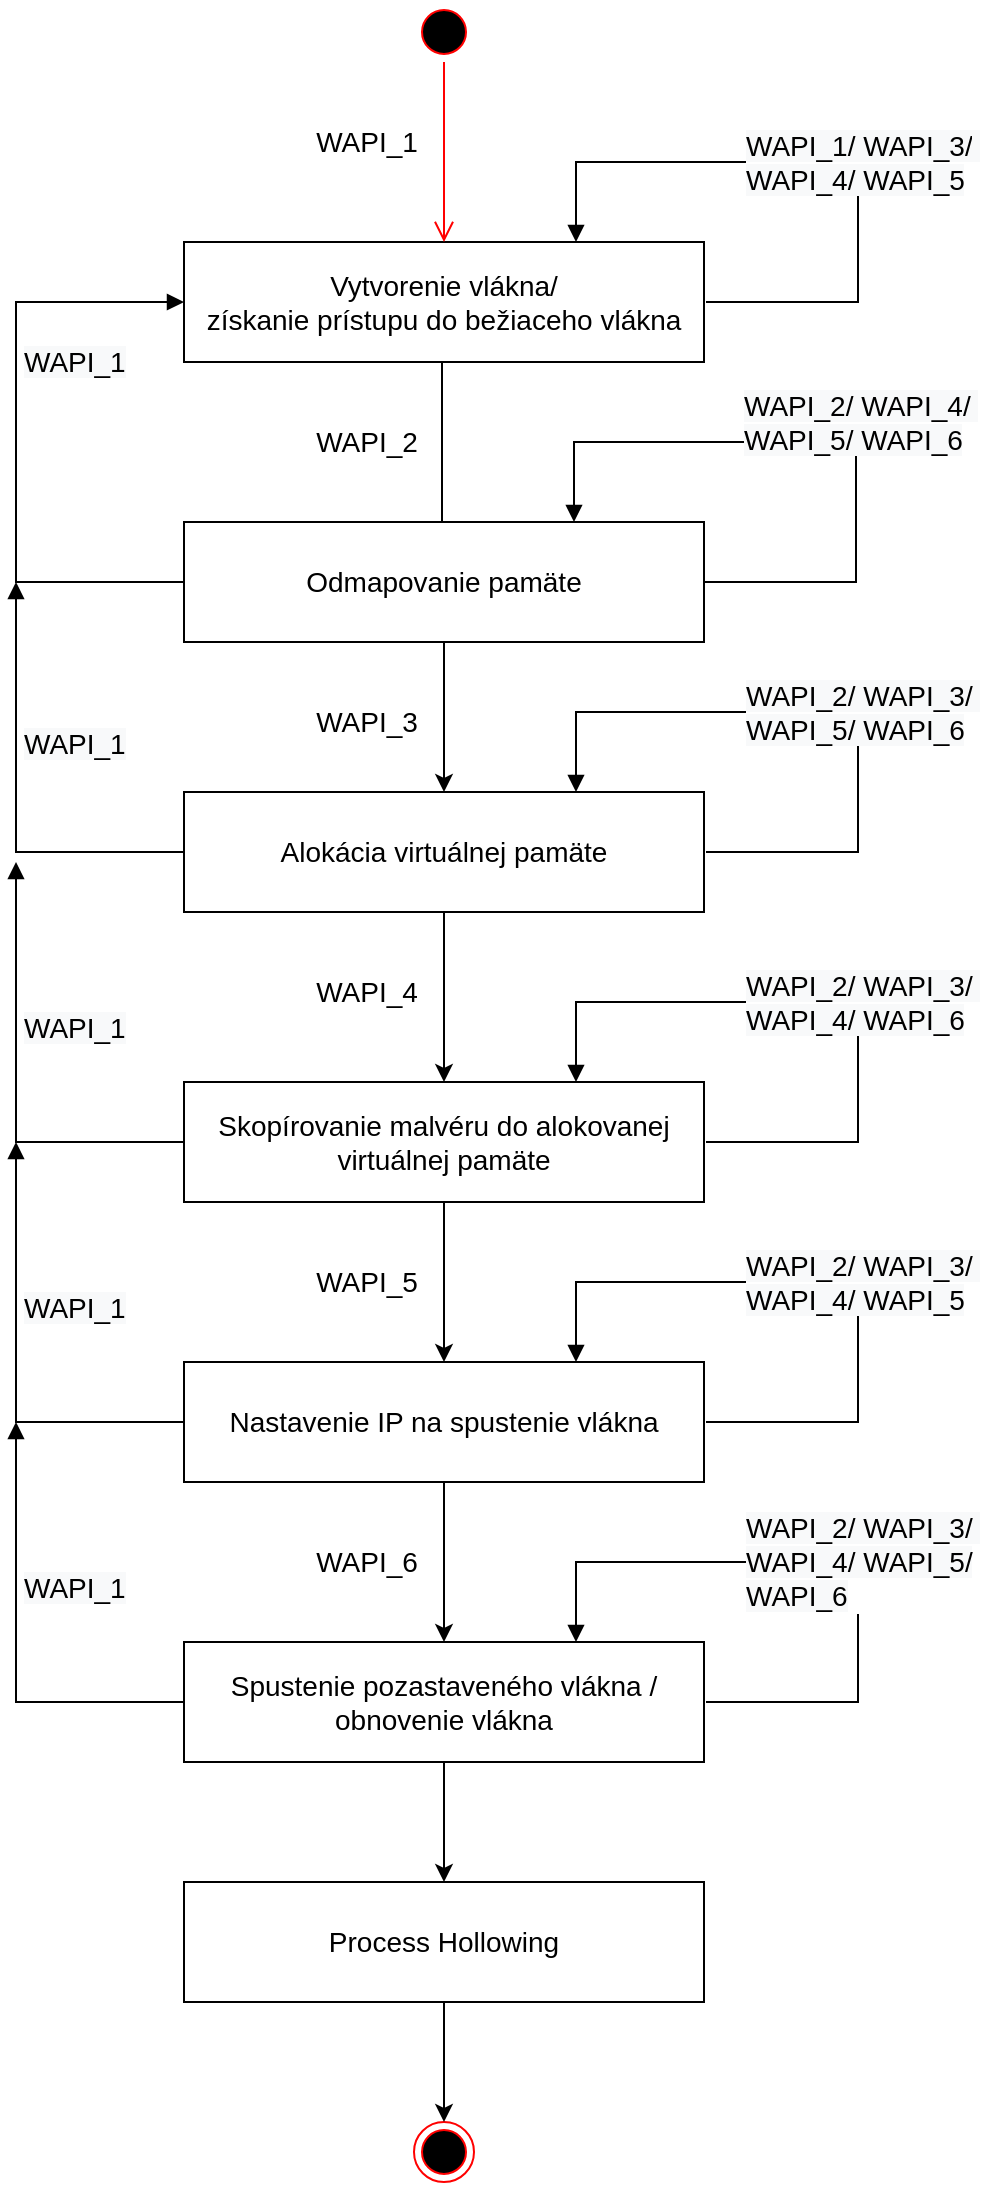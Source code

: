 <mxfile version="13.2.3" type="device"><diagram id="Y6aJrYFt6ZVoB8-CAj4z" name="Page-1"><mxGraphModel dx="1038" dy="548" grid="1" gridSize="10" guides="1" tooltips="1" connect="1" arrows="1" fold="1" page="1" pageScale="1" pageWidth="827" pageHeight="1169" math="0" shadow="0"><root><mxCell id="0"/><mxCell id="1" parent="0"/><mxCell id="kTZIZ7-l3gT3kUIv5YvM-15" style="edgeStyle=orthogonalEdgeStyle;rounded=0;orthogonalLoop=1;jettySize=auto;html=1;entryX=0.5;entryY=0;entryDx=0;entryDy=0;" parent="1" edge="1"><mxGeometry relative="1" as="geometry"><mxPoint x="413" y="220" as="sourcePoint"/><mxPoint x="413" y="340" as="targetPoint"/></mxGeometry></mxCell><mxCell id="kTZIZ7-l3gT3kUIv5YvM-2" value="&lt;font style=&quot;font-size: 14px&quot;&gt;Vytvorenie vlákna/&lt;br&gt;získanie prístupu do bežiaceho vlákna&lt;/font&gt;" style="rounded=0;whiteSpace=wrap;html=1;" parent="1" vertex="1"><mxGeometry x="284" y="160" width="260" height="60" as="geometry"/></mxCell><mxCell id="kTZIZ7-l3gT3kUIv5YvM-13" style="edgeStyle=orthogonalEdgeStyle;rounded=0;orthogonalLoop=1;jettySize=auto;html=1;entryX=0.5;entryY=0;entryDx=0;entryDy=0;" parent="1" source="kTZIZ7-l3gT3kUIv5YvM-3" target="kTZIZ7-l3gT3kUIv5YvM-4" edge="1"><mxGeometry relative="1" as="geometry"/></mxCell><mxCell id="kTZIZ7-l3gT3kUIv5YvM-3" value="&lt;span style=&quot;font-size: 14px&quot;&gt;Odmapovanie pamäte&lt;/span&gt;" style="rounded=0;whiteSpace=wrap;html=1;" parent="1" vertex="1"><mxGeometry x="284" y="300" width="260" height="60" as="geometry"/></mxCell><mxCell id="kTZIZ7-l3gT3kUIv5YvM-12" style="edgeStyle=orthogonalEdgeStyle;rounded=0;orthogonalLoop=1;jettySize=auto;html=1;entryX=0.5;entryY=0;entryDx=0;entryDy=0;" parent="1" source="kTZIZ7-l3gT3kUIv5YvM-4" target="kTZIZ7-l3gT3kUIv5YvM-5" edge="1"><mxGeometry relative="1" as="geometry"/></mxCell><mxCell id="kTZIZ7-l3gT3kUIv5YvM-4" value="&lt;span style=&quot;font-size: 14px&quot;&gt;Alokácia virtuálnej pamäte&lt;/span&gt;" style="rounded=0;whiteSpace=wrap;html=1;" parent="1" vertex="1"><mxGeometry x="284" y="435" width="260" height="60" as="geometry"/></mxCell><mxCell id="kTZIZ7-l3gT3kUIv5YvM-11" style="edgeStyle=orthogonalEdgeStyle;rounded=0;orthogonalLoop=1;jettySize=auto;html=1;entryX=0.5;entryY=0;entryDx=0;entryDy=0;" parent="1" source="kTZIZ7-l3gT3kUIv5YvM-5" target="kTZIZ7-l3gT3kUIv5YvM-6" edge="1"><mxGeometry relative="1" as="geometry"/></mxCell><mxCell id="kTZIZ7-l3gT3kUIv5YvM-5" value="&lt;span style=&quot;font-size: 14px&quot;&gt;Skopírovanie malvéru do alokovanej virtuálnej pamäte&lt;/span&gt;" style="rounded=0;whiteSpace=wrap;html=1;" parent="1" vertex="1"><mxGeometry x="284" y="580" width="260" height="60" as="geometry"/></mxCell><mxCell id="q8GEtPRcEUDi8MsfSiwB-6" style="edgeStyle=orthogonalEdgeStyle;rounded=0;orthogonalLoop=1;jettySize=auto;html=1;entryX=0.5;entryY=0;entryDx=0;entryDy=0;" parent="1" source="kTZIZ7-l3gT3kUIv5YvM-6" target="q8GEtPRcEUDi8MsfSiwB-3" edge="1"><mxGeometry relative="1" as="geometry"/></mxCell><mxCell id="kTZIZ7-l3gT3kUIv5YvM-6" value="&lt;span style=&quot;font-size: 14px&quot;&gt;Nastavenie IP na spustenie vlákna&lt;/span&gt;&lt;span style=&quot;font-size: 14px&quot;&gt;&lt;br&gt;&lt;/span&gt;" style="rounded=0;whiteSpace=wrap;html=1;" parent="1" vertex="1"><mxGeometry x="284" y="720" width="260" height="60" as="geometry"/></mxCell><mxCell id="kTZIZ7-l3gT3kUIv5YvM-20" value="&lt;span style=&quot;font-size: 14px&quot;&gt;WAPI_2&lt;/span&gt;" style="text;html=1;align=center;verticalAlign=middle;resizable=0;points=[];autosize=1;" parent="1" vertex="1"><mxGeometry x="340" y="250" width="70" height="20" as="geometry"/></mxCell><mxCell id="kTZIZ7-l3gT3kUIv5YvM-21" value="&lt;span style=&quot;font-size: 14px&quot;&gt;WAPI_3&lt;/span&gt;" style="text;html=1;align=center;verticalAlign=middle;resizable=0;points=[];autosize=1;" parent="1" vertex="1"><mxGeometry x="340" y="390" width="70" height="20" as="geometry"/></mxCell><mxCell id="kTZIZ7-l3gT3kUIv5YvM-26" value="&lt;span style=&quot;font-size: 14px&quot;&gt;WAPI_4&lt;/span&gt;" style="text;html=1;align=center;verticalAlign=middle;resizable=0;points=[];autosize=1;" parent="1" vertex="1"><mxGeometry x="340" y="524.5" width="70" height="20" as="geometry"/></mxCell><mxCell id="kTZIZ7-l3gT3kUIv5YvM-27" value="&lt;span style=&quot;font-size: 14px&quot;&gt;WAPI_5&lt;/span&gt;" style="text;html=1;align=center;verticalAlign=middle;resizable=0;points=[];autosize=1;" parent="1" vertex="1"><mxGeometry x="340" y="670" width="70" height="20" as="geometry"/></mxCell><mxCell id="kTZIZ7-l3gT3kUIv5YvM-28" value="&lt;span style=&quot;font-size: 14px&quot;&gt;WAPI_1&lt;/span&gt;" style="text;html=1;align=center;verticalAlign=middle;resizable=0;points=[];autosize=1;" parent="1" vertex="1"><mxGeometry x="340" y="100" width="70" height="20" as="geometry"/></mxCell><mxCell id="kTZIZ7-l3gT3kUIv5YvM-39" value="&lt;span style=&quot;font-size: 14px ; text-align: center ; background-color: rgb(248 , 249 , 250)&quot;&gt;WAPI_2/&amp;nbsp;&lt;/span&gt;&lt;span style=&quot;font-size: 14px ; text-align: center ; background-color: rgb(248 , 249 , 250)&quot;&gt;WAPI_4/&amp;nbsp;&lt;br&gt;&lt;/span&gt;&lt;span style=&quot;font-size: 14px ; text-align: center ; background-color: rgb(248 , 249 , 250)&quot;&gt;WAPI_5/&amp;nbsp;&lt;/span&gt;&lt;span style=&quot;font-size: 14px ; text-align: center ; background-color: rgb(248 , 249 , 250)&quot;&gt;WAPI_6&lt;/span&gt;" style="edgeStyle=orthogonalEdgeStyle;html=1;align=left;spacingLeft=2;endArrow=block;rounded=0;exitX=1;exitY=0.5;exitDx=0;exitDy=0;" parent="1" source="kTZIZ7-l3gT3kUIv5YvM-3" edge="1"><mxGeometry x="0.26" y="-10" relative="1" as="geometry"><mxPoint x="405" y="580" as="sourcePoint"/><Array as="points"><mxPoint x="620" y="330"/><mxPoint x="620" y="260"/><mxPoint x="479" y="260"/></Array><mxPoint x="479" y="300" as="targetPoint"/><mxPoint as="offset"/></mxGeometry></mxCell><mxCell id="kTZIZ7-l3gT3kUIv5YvM-40" value="&lt;span style=&quot;font-size: 14px ; text-align: center ; background-color: rgb(248 , 249 , 250)&quot;&gt;WAPI_2/&amp;nbsp;&lt;/span&gt;&lt;span style=&quot;font-size: 14px ; text-align: center ; background-color: rgb(248 , 249 , 250)&quot;&gt;WAPI_3/&amp;nbsp;&lt;br&gt;&lt;/span&gt;&lt;span style=&quot;font-size: 14px ; text-align: center ; background-color: rgb(248 , 249 , 250)&quot;&gt;WAPI_5/&amp;nbsp;&lt;/span&gt;&lt;span style=&quot;font-size: 14px ; text-align: center ; background-color: rgb(248 , 249 , 250)&quot;&gt;WAPI_6&lt;/span&gt;" style="edgeStyle=orthogonalEdgeStyle;html=1;align=left;spacingLeft=2;endArrow=block;rounded=0;exitX=1;exitY=0.5;exitDx=0;exitDy=0;" parent="1" edge="1"><mxGeometry x="0.26" relative="1" as="geometry"><mxPoint x="545" y="465" as="sourcePoint"/><Array as="points"><mxPoint x="621" y="465"/><mxPoint x="621" y="395"/><mxPoint x="480" y="395"/></Array><mxPoint x="480" y="435" as="targetPoint"/><mxPoint as="offset"/></mxGeometry></mxCell><mxCell id="kTZIZ7-l3gT3kUIv5YvM-41" value="&lt;span style=&quot;font-size: 14px ; text-align: center ; background-color: rgb(248 , 249 , 250)&quot;&gt;WAPI_2/&amp;nbsp;&lt;/span&gt;&lt;span style=&quot;font-size: 14px ; text-align: center ; background-color: rgb(248 , 249 , 250)&quot;&gt;WAPI_3/&amp;nbsp;&lt;br&gt;&lt;/span&gt;&lt;span style=&quot;font-size: 14px ; text-align: center ; background-color: rgb(248 , 249 , 250)&quot;&gt;WAPI_4/ WAPI_6&lt;br&gt;&lt;/span&gt;" style="edgeStyle=orthogonalEdgeStyle;html=1;align=left;spacingLeft=2;endArrow=block;rounded=0;exitX=1;exitY=0.5;exitDx=0;exitDy=0;" parent="1" edge="1"><mxGeometry x="0.26" relative="1" as="geometry"><mxPoint x="545" y="610" as="sourcePoint"/><Array as="points"><mxPoint x="621" y="610"/><mxPoint x="621" y="540"/><mxPoint x="480" y="540"/></Array><mxPoint x="480" y="580" as="targetPoint"/><mxPoint as="offset"/></mxGeometry></mxCell><mxCell id="kTZIZ7-l3gT3kUIv5YvM-42" value="&lt;span style=&quot;font-size: 14px ; text-align: center ; background-color: rgb(248 , 249 , 250)&quot;&gt;WAPI_2/&amp;nbsp;&lt;/span&gt;&lt;span style=&quot;font-size: 14px ; text-align: center ; background-color: rgb(248 , 249 , 250)&quot;&gt;WAPI_3/&amp;nbsp;&lt;/span&gt;&lt;span style=&quot;font-size: 14px ; text-align: center ; background-color: rgb(248 , 249 , 250)&quot;&gt;&lt;br&gt;&lt;/span&gt;&lt;span style=&quot;font-size: 14px ; text-align: center ; background-color: rgb(248 , 249 , 250)&quot;&gt;WAPI_4/&amp;nbsp;&lt;/span&gt;&lt;span style=&quot;font-size: 14px ; text-align: center ; background-color: rgb(248 , 249 , 250)&quot;&gt;WAPI_5&lt;/span&gt;" style="edgeStyle=orthogonalEdgeStyle;html=1;align=left;spacingLeft=2;endArrow=block;rounded=0;exitX=1;exitY=0.5;exitDx=0;exitDy=0;" parent="1" edge="1"><mxGeometry x="0.26" relative="1" as="geometry"><mxPoint x="545" y="750" as="sourcePoint"/><Array as="points"><mxPoint x="621" y="750"/><mxPoint x="621" y="680"/><mxPoint x="480" y="680"/></Array><mxPoint x="480" y="720" as="targetPoint"/><mxPoint as="offset"/></mxGeometry></mxCell><mxCell id="kTZIZ7-l3gT3kUIv5YvM-43" value="&lt;span style=&quot;font-size: 14px ; text-align: center ; background-color: rgb(248 , 249 , 250)&quot;&gt;WAPI_1&lt;/span&gt;" style="edgeStyle=orthogonalEdgeStyle;html=1;align=left;spacingLeft=2;endArrow=block;rounded=0;exitX=0;exitY=0.5;exitDx=0;exitDy=0;entryX=0;entryY=0.5;entryDx=0;entryDy=0;" parent="1" source="kTZIZ7-l3gT3kUIv5YvM-3" target="kTZIZ7-l3gT3kUIv5YvM-2" edge="1"><mxGeometry x="0.26" relative="1" as="geometry"><mxPoint x="554" y="380" as="sourcePoint"/><Array as="points"><mxPoint x="200" y="330"/><mxPoint x="200" y="190"/></Array><mxPoint x="489" y="350" as="targetPoint"/><mxPoint as="offset"/></mxGeometry></mxCell><mxCell id="kTZIZ7-l3gT3kUIv5YvM-47" value="&lt;span style=&quot;font-size: 14px ; text-align: center ; background-color: rgb(248 , 249 , 250)&quot;&gt;WAPI_1&lt;/span&gt;" style="edgeStyle=orthogonalEdgeStyle;html=1;align=left;spacingLeft=2;endArrow=block;rounded=0;exitX=0;exitY=0.5;exitDx=0;exitDy=0;" parent="1" source="kTZIZ7-l3gT3kUIv5YvM-4" edge="1"><mxGeometry x="0.26" relative="1" as="geometry"><mxPoint x="184" y="580" as="sourcePoint"/><Array as="points"><mxPoint x="200" y="465"/></Array><mxPoint x="200" y="330" as="targetPoint"/><mxPoint as="offset"/></mxGeometry></mxCell><mxCell id="kTZIZ7-l3gT3kUIv5YvM-48" value="&lt;span style=&quot;font-size: 14px ; text-align: center ; background-color: rgb(248 , 249 , 250)&quot;&gt;WAPI_1&lt;/span&gt;" style="edgeStyle=orthogonalEdgeStyle;html=1;align=left;spacingLeft=2;endArrow=block;rounded=0;exitX=0;exitY=0.5;exitDx=0;exitDy=0;" parent="1" source="kTZIZ7-l3gT3kUIv5YvM-5" edge="1"><mxGeometry x="0.26" relative="1" as="geometry"><mxPoint x="284" y="685" as="sourcePoint"/><Array as="points"><mxPoint x="200" y="610"/></Array><mxPoint x="200" y="470" as="targetPoint"/><mxPoint as="offset"/></mxGeometry></mxCell><mxCell id="kTZIZ7-l3gT3kUIv5YvM-49" value="&lt;span style=&quot;font-size: 14px ; text-align: center ; background-color: rgb(248 , 249 , 250)&quot;&gt;WAPI_1&lt;/span&gt;" style="edgeStyle=orthogonalEdgeStyle;html=1;align=left;spacingLeft=2;endArrow=block;rounded=0;exitX=0;exitY=0.5;exitDx=0;exitDy=0;" parent="1" source="kTZIZ7-l3gT3kUIv5YvM-6" edge="1"><mxGeometry x="0.26" relative="1" as="geometry"><mxPoint x="284" y="897.5" as="sourcePoint"/><Array as="points"><mxPoint x="200" y="750"/></Array><mxPoint x="200" y="610" as="targetPoint"/><mxPoint as="offset"/></mxGeometry></mxCell><mxCell id="Te5pKfVqlNjx0CKis1d5-1" value="&lt;span style=&quot;font-size: 14px ; text-align: center ; background-color: rgb(248 , 249 , 250)&quot;&gt;WAPI_1/&amp;nbsp;&lt;/span&gt;&lt;span style=&quot;font-size: 14px ; text-align: center ; background-color: rgb(248 , 249 , 250)&quot;&gt;WAPI_3/&lt;/span&gt;&lt;span style=&quot;font-size: 14px ; text-align: center ; background-color: rgb(248 , 249 , 250)&quot;&gt;&amp;nbsp;&lt;br&gt;&lt;/span&gt;&lt;span style=&quot;font-size: 14px ; text-align: center ; background-color: rgb(248 , 249 , 250)&quot;&gt;WAPI_4/&amp;nbsp;&lt;/span&gt;&lt;span style=&quot;font-size: 14px ; text-align: center ; background-color: rgb(248 , 249 , 250)&quot;&gt;WAPI_5&lt;/span&gt;" style="edgeStyle=orthogonalEdgeStyle;html=1;align=left;spacingLeft=2;endArrow=block;rounded=0;exitX=1;exitY=0.5;exitDx=0;exitDy=0;" parent="1" edge="1"><mxGeometry x="0.26" relative="1" as="geometry"><mxPoint x="545" y="190" as="sourcePoint"/><Array as="points"><mxPoint x="621" y="190"/><mxPoint x="621" y="120"/><mxPoint x="480" y="120"/></Array><mxPoint x="480" y="160" as="targetPoint"/><mxPoint as="offset"/></mxGeometry></mxCell><mxCell id="Te5pKfVqlNjx0CKis1d5-4" value="" style="ellipse;html=1;shape=startState;fillColor=#000000;strokeColor=#ff0000;" parent="1" vertex="1"><mxGeometry x="399" y="40" width="30" height="30" as="geometry"/></mxCell><mxCell id="Te5pKfVqlNjx0CKis1d5-5" value="" style="edgeStyle=orthogonalEdgeStyle;html=1;verticalAlign=bottom;endArrow=open;endSize=8;strokeColor=#ff0000;entryX=0.5;entryY=0;entryDx=0;entryDy=0;" parent="1" source="Te5pKfVqlNjx0CKis1d5-4" target="kTZIZ7-l3gT3kUIv5YvM-2" edge="1"><mxGeometry relative="1" as="geometry"><mxPoint x="414" y="110" as="targetPoint"/></mxGeometry></mxCell><mxCell id="Te5pKfVqlNjx0CKis1d5-6" value="" style="ellipse;html=1;shape=endState;fillColor=#000000;strokeColor=#ff0000;" parent="1" vertex="1"><mxGeometry x="399" y="1100" width="30" height="30" as="geometry"/></mxCell><mxCell id="DxBzAScjBPxpAtQkmADd-3" style="edgeStyle=orthogonalEdgeStyle;rounded=0;orthogonalLoop=1;jettySize=auto;html=1;entryX=0.5;entryY=0;entryDx=0;entryDy=0;" edge="1" parent="1" source="q8GEtPRcEUDi8MsfSiwB-3" target="DxBzAScjBPxpAtQkmADd-1"><mxGeometry relative="1" as="geometry"/></mxCell><mxCell id="q8GEtPRcEUDi8MsfSiwB-3" value="&lt;span style=&quot;font-size: 14px&quot;&gt;Spustenie pozastaveného vlákna /&lt;br&gt;obnovenie vlákna&lt;br&gt;&lt;/span&gt;" style="rounded=0;whiteSpace=wrap;html=1;" parent="1" vertex="1"><mxGeometry x="284" y="860" width="260" height="60" as="geometry"/></mxCell><mxCell id="q8GEtPRcEUDi8MsfSiwB-4" value="&lt;span style=&quot;font-size: 14px&quot;&gt;WAPI_6&lt;/span&gt;" style="text;html=1;align=center;verticalAlign=middle;resizable=0;points=[];autosize=1;" parent="1" vertex="1"><mxGeometry x="340" y="810" width="70" height="20" as="geometry"/></mxCell><mxCell id="q8GEtPRcEUDi8MsfSiwB-5" value="&lt;span style=&quot;font-size: 14px ; text-align: center ; background-color: rgb(248 , 249 , 250)&quot;&gt;WAPI_2/&amp;nbsp;&lt;/span&gt;&lt;span style=&quot;font-size: 14px ; text-align: center ; background-color: rgb(248 , 249 , 250)&quot;&gt;WAPI_3/&amp;nbsp;&lt;/span&gt;&lt;span style=&quot;font-size: 14px ; text-align: center ; background-color: rgb(248 , 249 , 250)&quot;&gt;&lt;br&gt;&lt;/span&gt;&lt;span style=&quot;font-size: 14px ; text-align: center ; background-color: rgb(248 , 249 , 250)&quot;&gt;WAPI_4/&amp;nbsp;&lt;/span&gt;&lt;span style=&quot;font-size: 14px ; text-align: center ; background-color: rgb(248 , 249 , 250)&quot;&gt;WAPI_5/&lt;br&gt;WAPI_6&lt;br&gt;&lt;/span&gt;" style="edgeStyle=orthogonalEdgeStyle;html=1;align=left;spacingLeft=2;endArrow=block;rounded=0;exitX=1;exitY=0.5;exitDx=0;exitDy=0;" parent="1" edge="1"><mxGeometry x="0.26" relative="1" as="geometry"><mxPoint x="545" y="890" as="sourcePoint"/><Array as="points"><mxPoint x="621" y="890"/><mxPoint x="621" y="820"/><mxPoint x="480" y="820"/></Array><mxPoint x="480" y="860" as="targetPoint"/><mxPoint as="offset"/></mxGeometry></mxCell><mxCell id="q8GEtPRcEUDi8MsfSiwB-8" value="&lt;span style=&quot;font-size: 14px ; text-align: center ; background-color: rgb(248 , 249 , 250)&quot;&gt;WAPI_1&lt;/span&gt;" style="edgeStyle=orthogonalEdgeStyle;html=1;align=left;spacingLeft=2;endArrow=block;rounded=0;exitX=0;exitY=0.5;exitDx=0;exitDy=0;" parent="1" edge="1"><mxGeometry x="0.26" relative="1" as="geometry"><mxPoint x="284" y="890" as="sourcePoint"/><Array as="points"><mxPoint x="200" y="890"/></Array><mxPoint x="200" y="750" as="targetPoint"/><mxPoint as="offset"/></mxGeometry></mxCell><mxCell id="DxBzAScjBPxpAtQkmADd-2" style="edgeStyle=orthogonalEdgeStyle;rounded=0;orthogonalLoop=1;jettySize=auto;html=1;entryX=0.5;entryY=0;entryDx=0;entryDy=0;" edge="1" parent="1" source="DxBzAScjBPxpAtQkmADd-1" target="Te5pKfVqlNjx0CKis1d5-6"><mxGeometry relative="1" as="geometry"/></mxCell><mxCell id="DxBzAScjBPxpAtQkmADd-1" value="&lt;span style=&quot;font-size: 14px&quot;&gt;Process Hollowing&lt;br&gt;&lt;/span&gt;" style="rounded=0;whiteSpace=wrap;html=1;" vertex="1" parent="1"><mxGeometry x="284" y="980" width="260" height="60" as="geometry"/></mxCell></root></mxGraphModel></diagram></mxfile>